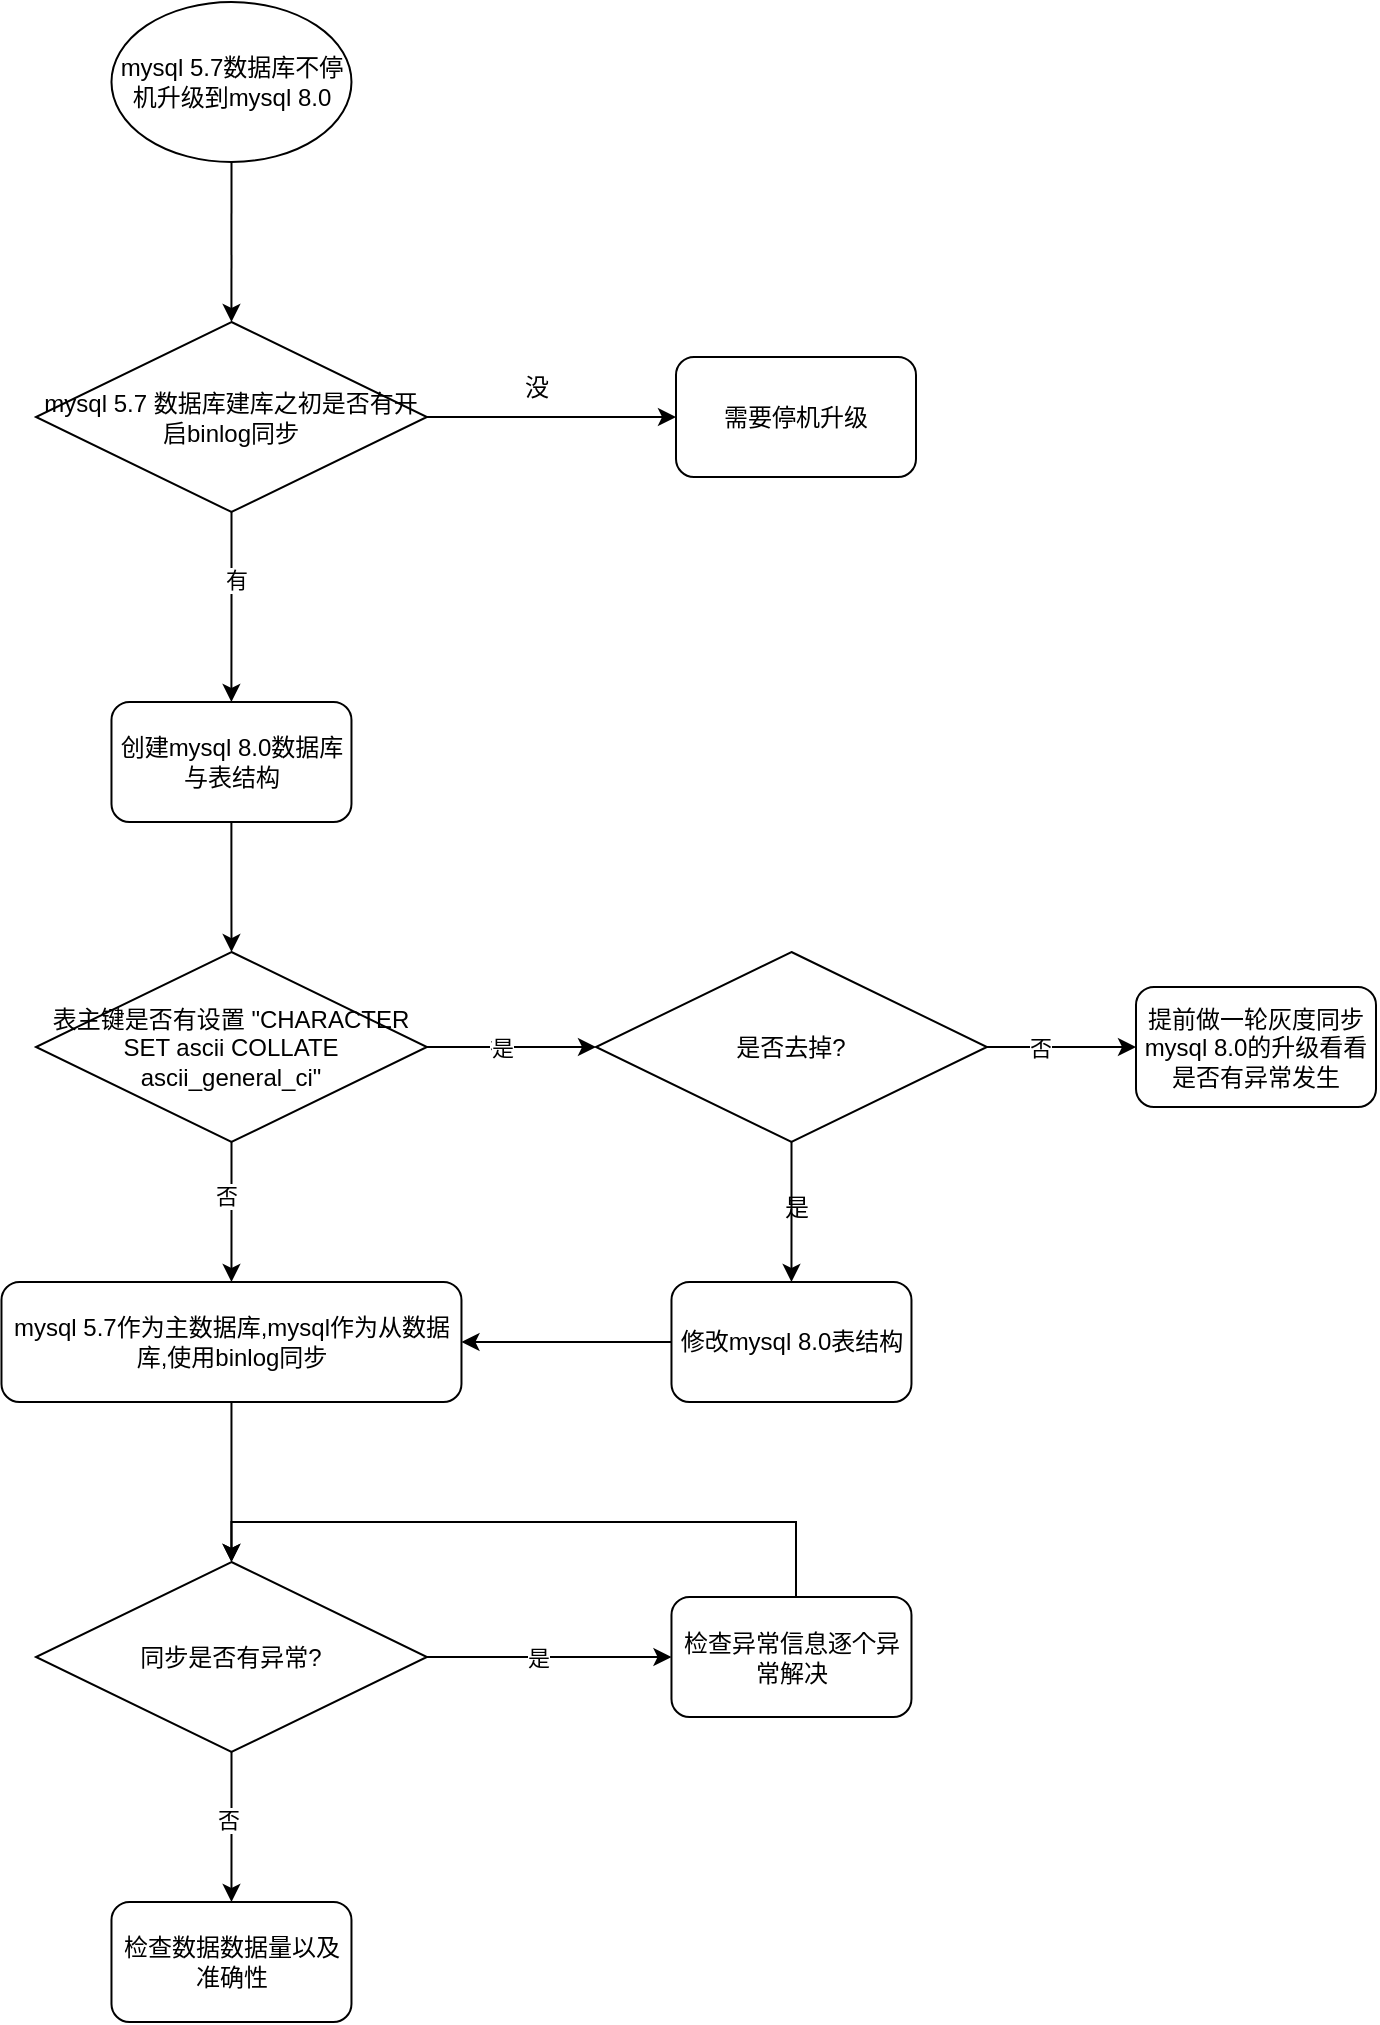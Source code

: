 <mxfile version="23.1.1" type="github">
  <diagram name="第 1 页" id="BaIi9u7aHFqwDKZlOI20">
    <mxGraphModel dx="956" dy="918" grid="1" gridSize="10" guides="1" tooltips="1" connect="1" arrows="1" fold="1" page="0" pageScale="1" pageWidth="827" pageHeight="1169" math="0" shadow="0">
      <root>
        <mxCell id="0" />
        <mxCell id="1" parent="0" />
        <mxCell id="GCInlEy5cmwP7lyx617r-31" style="edgeStyle=orthogonalEdgeStyle;rounded=0;orthogonalLoop=1;jettySize=auto;html=1;entryX=0.5;entryY=0;entryDx=0;entryDy=0;" edge="1" parent="1" source="GCInlEy5cmwP7lyx617r-1" target="GCInlEy5cmwP7lyx617r-30">
          <mxGeometry relative="1" as="geometry" />
        </mxCell>
        <mxCell id="GCInlEy5cmwP7lyx617r-1" value="mysql 5.7数据库不停机升级到mysql 8.0" style="ellipse;whiteSpace=wrap;html=1;" vertex="1" parent="1">
          <mxGeometry x="177.74" y="-270" width="120" height="80" as="geometry" />
        </mxCell>
        <mxCell id="GCInlEy5cmwP7lyx617r-13" style="edgeStyle=orthogonalEdgeStyle;rounded=0;orthogonalLoop=1;jettySize=auto;html=1;entryX=0;entryY=0.5;entryDx=0;entryDy=0;" edge="1" parent="1" source="GCInlEy5cmwP7lyx617r-6" target="GCInlEy5cmwP7lyx617r-11">
          <mxGeometry relative="1" as="geometry" />
        </mxCell>
        <mxCell id="GCInlEy5cmwP7lyx617r-15" value="否" style="edgeLabel;html=1;align=center;verticalAlign=middle;resizable=0;points=[];" vertex="1" connectable="0" parent="GCInlEy5cmwP7lyx617r-13">
          <mxGeometry x="-0.136" relative="1" as="geometry">
            <mxPoint y="1" as="offset" />
          </mxGeometry>
        </mxCell>
        <mxCell id="GCInlEy5cmwP7lyx617r-24" value="是" style="edgeLabel;html=1;align=center;verticalAlign=middle;resizable=0;points=[];" vertex="1" connectable="0" parent="GCInlEy5cmwP7lyx617r-13">
          <mxGeometry x="-0.113" relative="1" as="geometry">
            <mxPoint as="offset" />
          </mxGeometry>
        </mxCell>
        <mxCell id="GCInlEy5cmwP7lyx617r-17" style="edgeStyle=orthogonalEdgeStyle;rounded=0;orthogonalLoop=1;jettySize=auto;html=1;entryX=0.5;entryY=0;entryDx=0;entryDy=0;" edge="1" parent="1" source="GCInlEy5cmwP7lyx617r-6" target="GCInlEy5cmwP7lyx617r-8">
          <mxGeometry relative="1" as="geometry" />
        </mxCell>
        <mxCell id="GCInlEy5cmwP7lyx617r-19" value="否" style="edgeLabel;html=1;align=center;verticalAlign=middle;resizable=0;points=[];" vertex="1" connectable="0" parent="GCInlEy5cmwP7lyx617r-17">
          <mxGeometry x="-0.244" y="-3" relative="1" as="geometry">
            <mxPoint as="offset" />
          </mxGeometry>
        </mxCell>
        <mxCell id="GCInlEy5cmwP7lyx617r-6" value="表主键是否有设置 &quot;CHARACTER SET ascii COLLATE ascii_general_ci&quot;" style="rhombus;whiteSpace=wrap;html=1;align=center;verticalAlign=middle;" vertex="1" parent="1">
          <mxGeometry x="140" y="205" width="195.47" height="95" as="geometry" />
        </mxCell>
        <mxCell id="GCInlEy5cmwP7lyx617r-39" style="edgeStyle=orthogonalEdgeStyle;rounded=0;orthogonalLoop=1;jettySize=auto;html=1;entryX=0.5;entryY=0;entryDx=0;entryDy=0;" edge="1" parent="1" source="GCInlEy5cmwP7lyx617r-8" target="GCInlEy5cmwP7lyx617r-38">
          <mxGeometry relative="1" as="geometry" />
        </mxCell>
        <mxCell id="GCInlEy5cmwP7lyx617r-8" value="mysql 5.7作为主数据库,mysql作为从数据库,使用binlog同步" style="rounded=1;whiteSpace=wrap;html=1;" vertex="1" parent="1">
          <mxGeometry x="122.74" y="370" width="230" height="60" as="geometry" />
        </mxCell>
        <mxCell id="GCInlEy5cmwP7lyx617r-10" value="提前做一轮灰度同步mysql 8.0的升级看看是否有异常发生" style="rounded=1;whiteSpace=wrap;html=1;" vertex="1" parent="1">
          <mxGeometry x="690" y="222.5" width="120" height="60" as="geometry" />
        </mxCell>
        <mxCell id="GCInlEy5cmwP7lyx617r-14" style="edgeStyle=orthogonalEdgeStyle;rounded=0;orthogonalLoop=1;jettySize=auto;html=1;" edge="1" parent="1" source="GCInlEy5cmwP7lyx617r-11" target="GCInlEy5cmwP7lyx617r-10">
          <mxGeometry relative="1" as="geometry" />
        </mxCell>
        <mxCell id="GCInlEy5cmwP7lyx617r-16" value="否" style="edgeLabel;html=1;align=center;verticalAlign=middle;resizable=0;points=[];" vertex="1" connectable="0" parent="GCInlEy5cmwP7lyx617r-14">
          <mxGeometry x="-0.288" y="1" relative="1" as="geometry">
            <mxPoint y="1" as="offset" />
          </mxGeometry>
        </mxCell>
        <mxCell id="GCInlEy5cmwP7lyx617r-27" style="edgeStyle=orthogonalEdgeStyle;rounded=0;orthogonalLoop=1;jettySize=auto;html=1;entryX=0.5;entryY=0;entryDx=0;entryDy=0;" edge="1" parent="1" source="GCInlEy5cmwP7lyx617r-11" target="GCInlEy5cmwP7lyx617r-25">
          <mxGeometry relative="1" as="geometry" />
        </mxCell>
        <mxCell id="GCInlEy5cmwP7lyx617r-11" value="是否去掉?" style="rhombus;whiteSpace=wrap;html=1;align=center;verticalAlign=middle;" vertex="1" parent="1">
          <mxGeometry x="420" y="205" width="195.47" height="95" as="geometry" />
        </mxCell>
        <mxCell id="GCInlEy5cmwP7lyx617r-23" style="edgeStyle=orthogonalEdgeStyle;rounded=0;orthogonalLoop=1;jettySize=auto;html=1;" edge="1" parent="1" source="GCInlEy5cmwP7lyx617r-22" target="GCInlEy5cmwP7lyx617r-6">
          <mxGeometry relative="1" as="geometry">
            <mxPoint x="237.73" y="200" as="targetPoint" />
          </mxGeometry>
        </mxCell>
        <mxCell id="GCInlEy5cmwP7lyx617r-22" value="创建mysql 8.0数据库与表结构" style="rounded=1;whiteSpace=wrap;html=1;" vertex="1" parent="1">
          <mxGeometry x="177.74" y="80" width="120" height="60" as="geometry" />
        </mxCell>
        <mxCell id="GCInlEy5cmwP7lyx617r-28" style="edgeStyle=orthogonalEdgeStyle;rounded=0;orthogonalLoop=1;jettySize=auto;html=1;entryX=1;entryY=0.5;entryDx=0;entryDy=0;" edge="1" parent="1" source="GCInlEy5cmwP7lyx617r-25" target="GCInlEy5cmwP7lyx617r-8">
          <mxGeometry relative="1" as="geometry" />
        </mxCell>
        <mxCell id="GCInlEy5cmwP7lyx617r-25" value="修改mysql 8.0表结构" style="rounded=1;whiteSpace=wrap;html=1;" vertex="1" parent="1">
          <mxGeometry x="457.74" y="370" width="120" height="60" as="geometry" />
        </mxCell>
        <mxCell id="GCInlEy5cmwP7lyx617r-29" value="是" style="text;html=1;align=center;verticalAlign=middle;resizable=0;points=[];autosize=1;strokeColor=none;fillColor=none;" vertex="1" parent="1">
          <mxGeometry x="500" y="318" width="40" height="30" as="geometry" />
        </mxCell>
        <mxCell id="GCInlEy5cmwP7lyx617r-32" style="edgeStyle=orthogonalEdgeStyle;rounded=0;orthogonalLoop=1;jettySize=auto;html=1;" edge="1" parent="1" source="GCInlEy5cmwP7lyx617r-30" target="GCInlEy5cmwP7lyx617r-22">
          <mxGeometry relative="1" as="geometry" />
        </mxCell>
        <mxCell id="GCInlEy5cmwP7lyx617r-33" value="有" style="edgeLabel;html=1;align=center;verticalAlign=middle;resizable=0;points=[];" vertex="1" connectable="0" parent="GCInlEy5cmwP7lyx617r-32">
          <mxGeometry x="-0.295" y="2" relative="1" as="geometry">
            <mxPoint as="offset" />
          </mxGeometry>
        </mxCell>
        <mxCell id="GCInlEy5cmwP7lyx617r-36" style="edgeStyle=orthogonalEdgeStyle;rounded=0;orthogonalLoop=1;jettySize=auto;html=1;" edge="1" parent="1" source="GCInlEy5cmwP7lyx617r-30" target="GCInlEy5cmwP7lyx617r-35">
          <mxGeometry relative="1" as="geometry" />
        </mxCell>
        <mxCell id="GCInlEy5cmwP7lyx617r-30" value="mysql 5.7 数据库建库之初是否有开启binlog同步" style="rhombus;whiteSpace=wrap;html=1;align=center;verticalAlign=middle;" vertex="1" parent="1">
          <mxGeometry x="140" y="-110" width="195.47" height="95" as="geometry" />
        </mxCell>
        <mxCell id="GCInlEy5cmwP7lyx617r-35" value="需要停机升级" style="rounded=1;whiteSpace=wrap;html=1;" vertex="1" parent="1">
          <mxGeometry x="460" y="-92.5" width="120" height="60" as="geometry" />
        </mxCell>
        <mxCell id="GCInlEy5cmwP7lyx617r-37" value="没" style="text;html=1;align=center;verticalAlign=middle;resizable=0;points=[];autosize=1;strokeColor=none;fillColor=none;" vertex="1" parent="1">
          <mxGeometry x="370" y="-92.5" width="40" height="30" as="geometry" />
        </mxCell>
        <mxCell id="GCInlEy5cmwP7lyx617r-41" style="edgeStyle=orthogonalEdgeStyle;rounded=0;orthogonalLoop=1;jettySize=auto;html=1;entryX=0.5;entryY=0;entryDx=0;entryDy=0;" edge="1" parent="1" source="GCInlEy5cmwP7lyx617r-38" target="GCInlEy5cmwP7lyx617r-40">
          <mxGeometry relative="1" as="geometry" />
        </mxCell>
        <mxCell id="GCInlEy5cmwP7lyx617r-42" value="否" style="edgeLabel;html=1;align=center;verticalAlign=middle;resizable=0;points=[];" vertex="1" connectable="0" parent="GCInlEy5cmwP7lyx617r-41">
          <mxGeometry x="-0.105" y="-2" relative="1" as="geometry">
            <mxPoint as="offset" />
          </mxGeometry>
        </mxCell>
        <mxCell id="GCInlEy5cmwP7lyx617r-44" style="edgeStyle=orthogonalEdgeStyle;rounded=0;orthogonalLoop=1;jettySize=auto;html=1;entryX=0;entryY=0.5;entryDx=0;entryDy=0;" edge="1" parent="1" source="GCInlEy5cmwP7lyx617r-38" target="GCInlEy5cmwP7lyx617r-43">
          <mxGeometry relative="1" as="geometry" />
        </mxCell>
        <mxCell id="GCInlEy5cmwP7lyx617r-46" value="是" style="edgeLabel;html=1;align=center;verticalAlign=middle;resizable=0;points=[];" vertex="1" connectable="0" parent="GCInlEy5cmwP7lyx617r-44">
          <mxGeometry x="-0.093" relative="1" as="geometry">
            <mxPoint as="offset" />
          </mxGeometry>
        </mxCell>
        <mxCell id="GCInlEy5cmwP7lyx617r-38" value="同步是否有异常?" style="rhombus;whiteSpace=wrap;html=1;align=center;verticalAlign=middle;" vertex="1" parent="1">
          <mxGeometry x="140" y="510" width="195.47" height="95" as="geometry" />
        </mxCell>
        <mxCell id="GCInlEy5cmwP7lyx617r-40" value="检查数据数据量以及准确性" style="rounded=1;whiteSpace=wrap;html=1;" vertex="1" parent="1">
          <mxGeometry x="177.74" y="680" width="120" height="60" as="geometry" />
        </mxCell>
        <mxCell id="GCInlEy5cmwP7lyx617r-45" style="edgeStyle=orthogonalEdgeStyle;rounded=0;orthogonalLoop=1;jettySize=auto;html=1;entryX=0.5;entryY=0;entryDx=0;entryDy=0;" edge="1" parent="1" source="GCInlEy5cmwP7lyx617r-43" target="GCInlEy5cmwP7lyx617r-38">
          <mxGeometry relative="1" as="geometry">
            <Array as="points">
              <mxPoint x="520" y="490" />
              <mxPoint x="238" y="490" />
            </Array>
          </mxGeometry>
        </mxCell>
        <mxCell id="GCInlEy5cmwP7lyx617r-43" value="检查异常信息逐个异常解决" style="rounded=1;whiteSpace=wrap;html=1;" vertex="1" parent="1">
          <mxGeometry x="457.74" y="527.5" width="120" height="60" as="geometry" />
        </mxCell>
      </root>
    </mxGraphModel>
  </diagram>
</mxfile>
